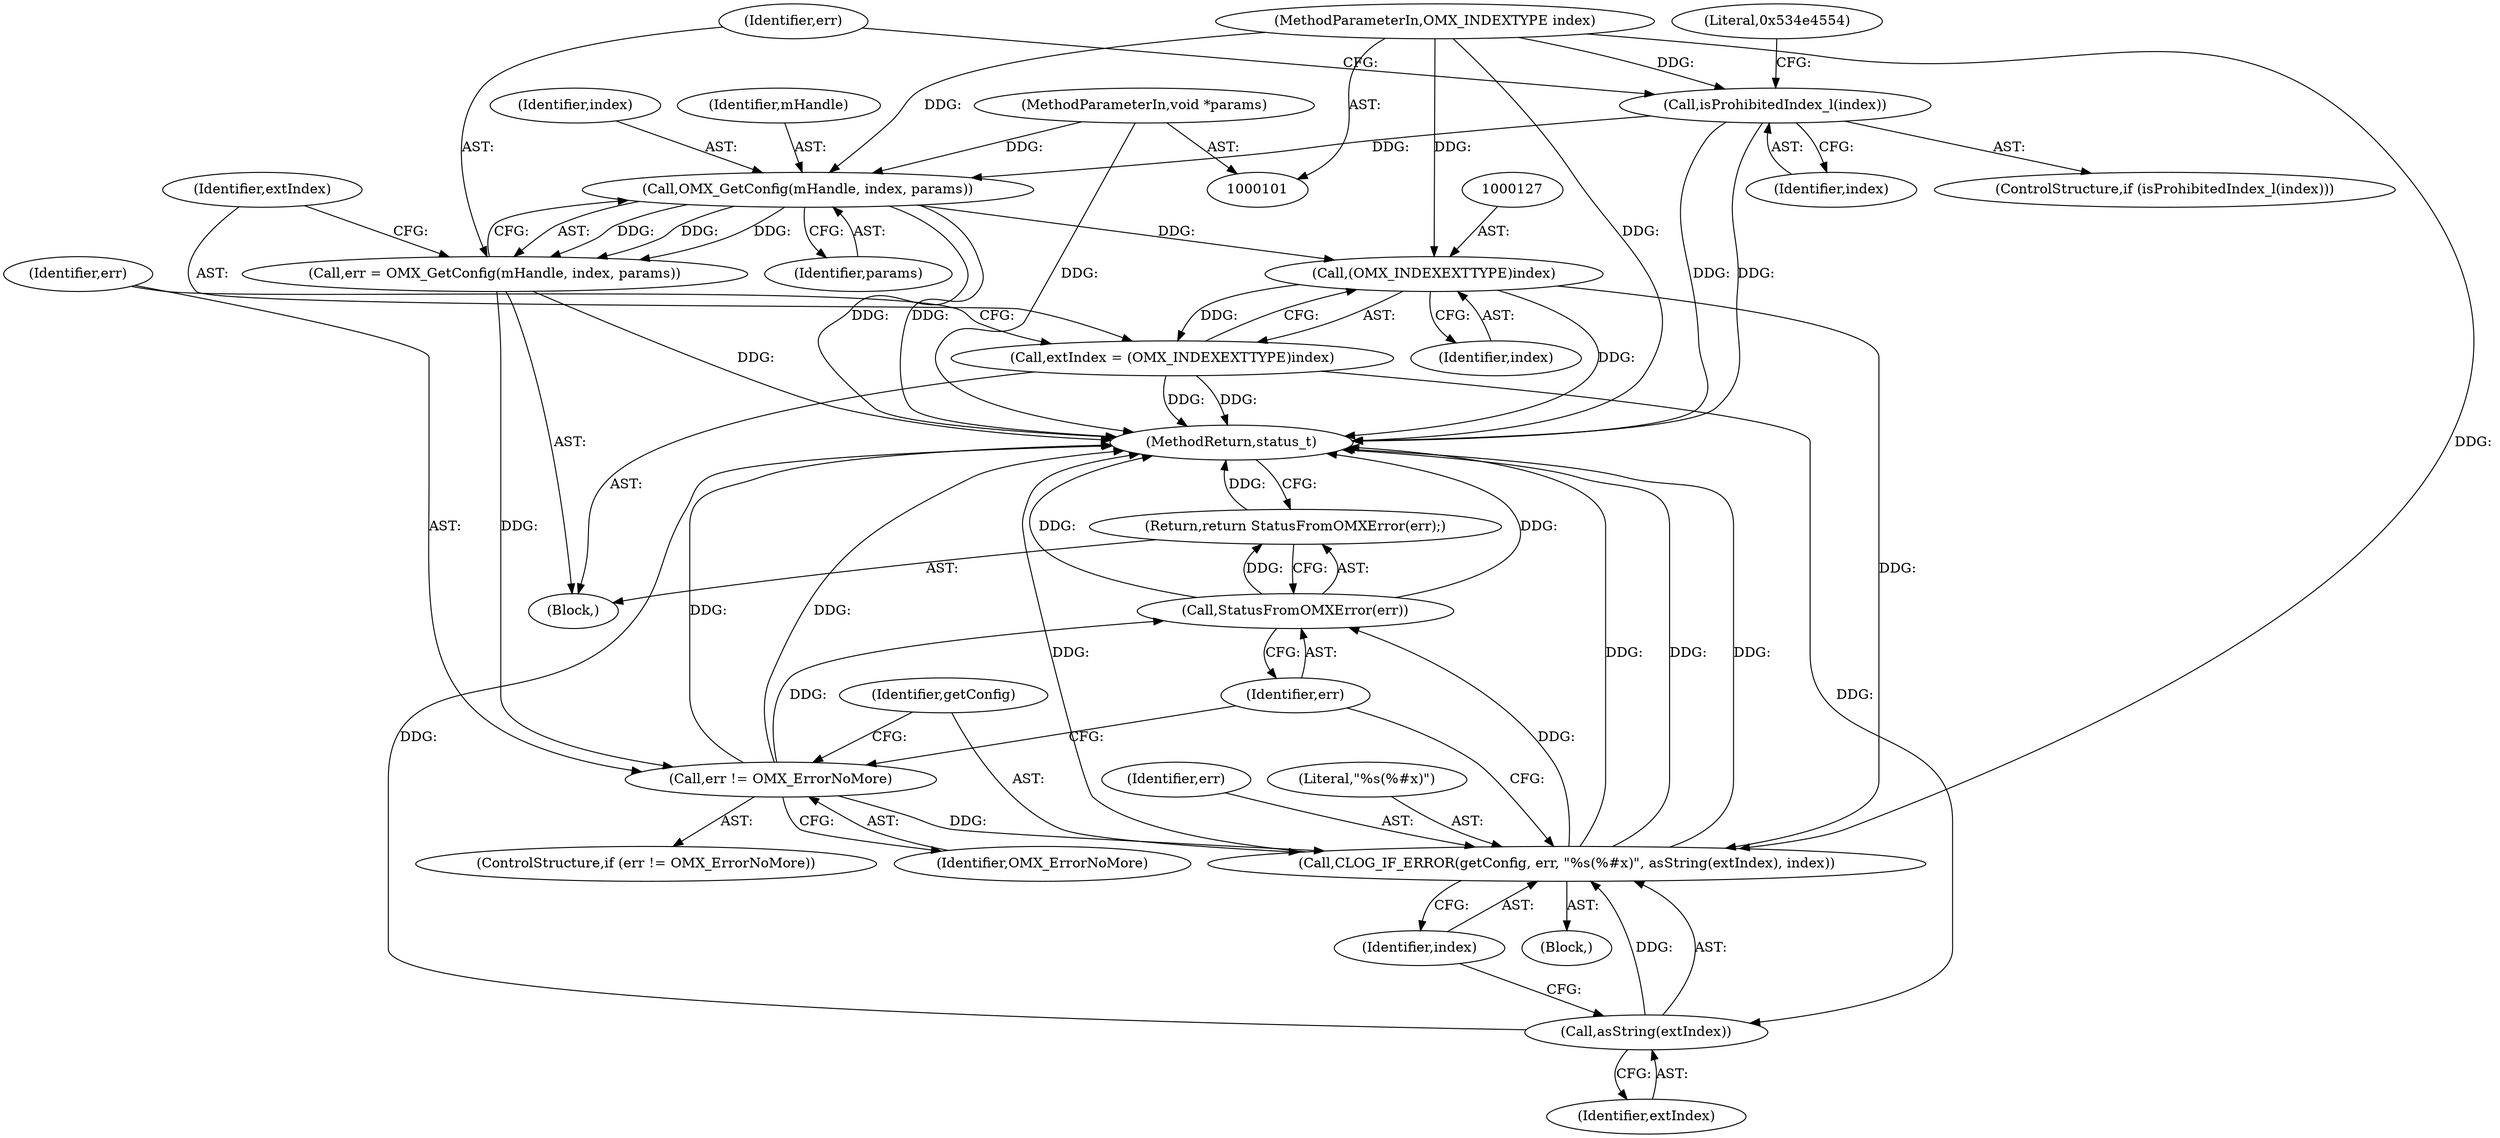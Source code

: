 digraph "0_Android_0f177948ae2640bfe4d70f8e4248e106406b3b0a_9@pointer" {
"1000119" [label="(Call,OMX_GetConfig(mHandle, index, params))"];
"1000108" [label="(Call,isProhibitedIndex_l(index))"];
"1000102" [label="(MethodParameterIn,OMX_INDEXTYPE index)"];
"1000103" [label="(MethodParameterIn,void *params)"];
"1000117" [label="(Call,err = OMX_GetConfig(mHandle, index, params))"];
"1000130" [label="(Call,err != OMX_ErrorNoMore)"];
"1000134" [label="(Call,CLOG_IF_ERROR(getConfig, err, \"%s(%#x)\", asString(extIndex), index))"];
"1000142" [label="(Call,StatusFromOMXError(err))"];
"1000141" [label="(Return,return StatusFromOMXError(err);)"];
"1000126" [label="(Call,(OMX_INDEXEXTTYPE)index)"];
"1000124" [label="(Call,extIndex = (OMX_INDEXEXTTYPE)index)"];
"1000138" [label="(Call,asString(extIndex))"];
"1000142" [label="(Call,StatusFromOMXError(err))"];
"1000118" [label="(Identifier,err)"];
"1000130" [label="(Call,err != OMX_ErrorNoMore)"];
"1000129" [label="(ControlStructure,if (err != OMX_ErrorNoMore))"];
"1000139" [label="(Identifier,extIndex)"];
"1000119" [label="(Call,OMX_GetConfig(mHandle, index, params))"];
"1000105" [label="(Block,)"];
"1000120" [label="(Identifier,mHandle)"];
"1000125" [label="(Identifier,extIndex)"];
"1000132" [label="(Identifier,OMX_ErrorNoMore)"];
"1000103" [label="(MethodParameterIn,void *params)"];
"1000143" [label="(Identifier,err)"];
"1000108" [label="(Call,isProhibitedIndex_l(index))"];
"1000134" [label="(Call,CLOG_IF_ERROR(getConfig, err, \"%s(%#x)\", asString(extIndex), index))"];
"1000122" [label="(Identifier,params)"];
"1000140" [label="(Identifier,index)"];
"1000144" [label="(MethodReturn,status_t)"];
"1000102" [label="(MethodParameterIn,OMX_INDEXTYPE index)"];
"1000126" [label="(Call,(OMX_INDEXEXTTYPE)index)"];
"1000117" [label="(Call,err = OMX_GetConfig(mHandle, index, params))"];
"1000141" [label="(Return,return StatusFromOMXError(err);)"];
"1000135" [label="(Identifier,getConfig)"];
"1000124" [label="(Call,extIndex = (OMX_INDEXEXTTYPE)index)"];
"1000128" [label="(Identifier,index)"];
"1000136" [label="(Identifier,err)"];
"1000133" [label="(Block,)"];
"1000107" [label="(ControlStructure,if (isProhibitedIndex_l(index)))"];
"1000109" [label="(Identifier,index)"];
"1000138" [label="(Call,asString(extIndex))"];
"1000112" [label="(Literal,0x534e4554)"];
"1000131" [label="(Identifier,err)"];
"1000121" [label="(Identifier,index)"];
"1000137" [label="(Literal,\"%s(%#x)\")"];
"1000119" -> "1000117"  [label="AST: "];
"1000119" -> "1000122"  [label="CFG: "];
"1000120" -> "1000119"  [label="AST: "];
"1000121" -> "1000119"  [label="AST: "];
"1000122" -> "1000119"  [label="AST: "];
"1000117" -> "1000119"  [label="CFG: "];
"1000119" -> "1000144"  [label="DDG: "];
"1000119" -> "1000144"  [label="DDG: "];
"1000119" -> "1000117"  [label="DDG: "];
"1000119" -> "1000117"  [label="DDG: "];
"1000119" -> "1000117"  [label="DDG: "];
"1000108" -> "1000119"  [label="DDG: "];
"1000102" -> "1000119"  [label="DDG: "];
"1000103" -> "1000119"  [label="DDG: "];
"1000119" -> "1000126"  [label="DDG: "];
"1000108" -> "1000107"  [label="AST: "];
"1000108" -> "1000109"  [label="CFG: "];
"1000109" -> "1000108"  [label="AST: "];
"1000112" -> "1000108"  [label="CFG: "];
"1000118" -> "1000108"  [label="CFG: "];
"1000108" -> "1000144"  [label="DDG: "];
"1000108" -> "1000144"  [label="DDG: "];
"1000102" -> "1000108"  [label="DDG: "];
"1000102" -> "1000101"  [label="AST: "];
"1000102" -> "1000144"  [label="DDG: "];
"1000102" -> "1000126"  [label="DDG: "];
"1000102" -> "1000134"  [label="DDG: "];
"1000103" -> "1000101"  [label="AST: "];
"1000103" -> "1000144"  [label="DDG: "];
"1000117" -> "1000105"  [label="AST: "];
"1000118" -> "1000117"  [label="AST: "];
"1000125" -> "1000117"  [label="CFG: "];
"1000117" -> "1000144"  [label="DDG: "];
"1000117" -> "1000130"  [label="DDG: "];
"1000130" -> "1000129"  [label="AST: "];
"1000130" -> "1000132"  [label="CFG: "];
"1000131" -> "1000130"  [label="AST: "];
"1000132" -> "1000130"  [label="AST: "];
"1000135" -> "1000130"  [label="CFG: "];
"1000143" -> "1000130"  [label="CFG: "];
"1000130" -> "1000144"  [label="DDG: "];
"1000130" -> "1000144"  [label="DDG: "];
"1000130" -> "1000134"  [label="DDG: "];
"1000130" -> "1000142"  [label="DDG: "];
"1000134" -> "1000133"  [label="AST: "];
"1000134" -> "1000140"  [label="CFG: "];
"1000135" -> "1000134"  [label="AST: "];
"1000136" -> "1000134"  [label="AST: "];
"1000137" -> "1000134"  [label="AST: "];
"1000138" -> "1000134"  [label="AST: "];
"1000140" -> "1000134"  [label="AST: "];
"1000143" -> "1000134"  [label="CFG: "];
"1000134" -> "1000144"  [label="DDG: "];
"1000134" -> "1000144"  [label="DDG: "];
"1000134" -> "1000144"  [label="DDG: "];
"1000134" -> "1000144"  [label="DDG: "];
"1000138" -> "1000134"  [label="DDG: "];
"1000126" -> "1000134"  [label="DDG: "];
"1000134" -> "1000142"  [label="DDG: "];
"1000142" -> "1000141"  [label="AST: "];
"1000142" -> "1000143"  [label="CFG: "];
"1000143" -> "1000142"  [label="AST: "];
"1000141" -> "1000142"  [label="CFG: "];
"1000142" -> "1000144"  [label="DDG: "];
"1000142" -> "1000144"  [label="DDG: "];
"1000142" -> "1000141"  [label="DDG: "];
"1000141" -> "1000105"  [label="AST: "];
"1000144" -> "1000141"  [label="CFG: "];
"1000141" -> "1000144"  [label="DDG: "];
"1000126" -> "1000124"  [label="AST: "];
"1000126" -> "1000128"  [label="CFG: "];
"1000127" -> "1000126"  [label="AST: "];
"1000128" -> "1000126"  [label="AST: "];
"1000124" -> "1000126"  [label="CFG: "];
"1000126" -> "1000144"  [label="DDG: "];
"1000126" -> "1000124"  [label="DDG: "];
"1000124" -> "1000105"  [label="AST: "];
"1000125" -> "1000124"  [label="AST: "];
"1000131" -> "1000124"  [label="CFG: "];
"1000124" -> "1000144"  [label="DDG: "];
"1000124" -> "1000144"  [label="DDG: "];
"1000124" -> "1000138"  [label="DDG: "];
"1000138" -> "1000139"  [label="CFG: "];
"1000139" -> "1000138"  [label="AST: "];
"1000140" -> "1000138"  [label="CFG: "];
"1000138" -> "1000144"  [label="DDG: "];
}
